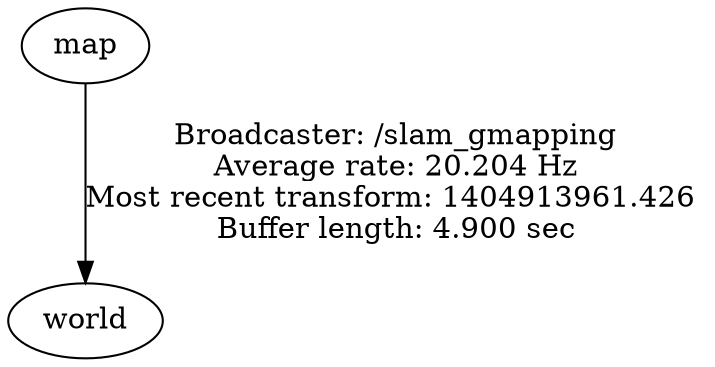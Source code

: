 digraph G {
"map" -> "world"[label="Broadcaster: /slam_gmapping\nAverage rate: 20.204 Hz\nMost recent transform: 1404913961.426 \nBuffer length: 4.900 sec\n"];
}